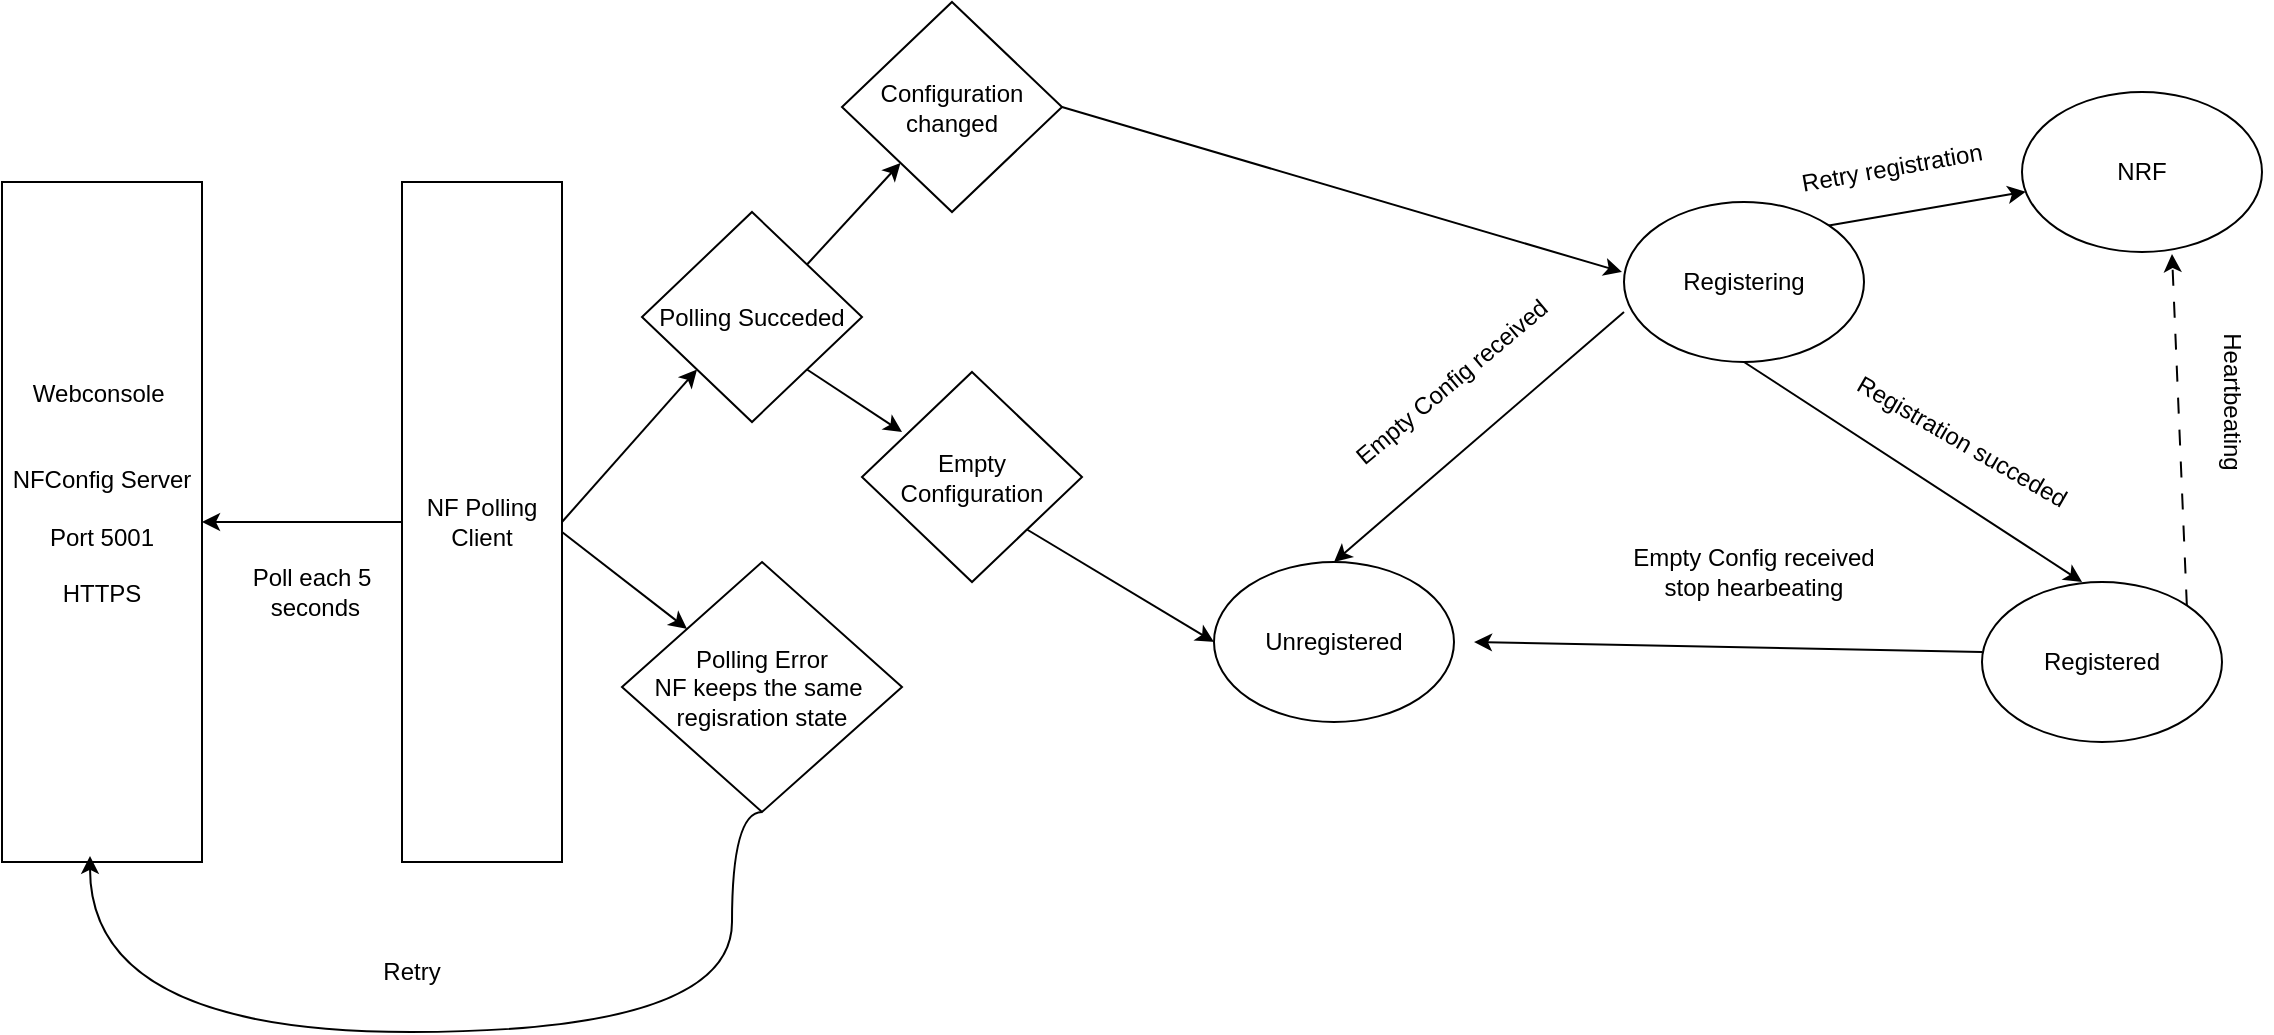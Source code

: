 <mxfile version="28.0.7" pages="2">
  <diagram name="Page-1" id="r1Uy50JJPq3-bZPA-dbG">
    <mxGraphModel grid="1" page="1" gridSize="10" guides="1" tooltips="1" connect="1" arrows="1" fold="1" pageScale="1" pageWidth="1200" pageHeight="1920" math="0" shadow="0">
      <root>
        <mxCell id="0" />
        <mxCell id="1" parent="0" />
        <mxCell id="kKDSX_lHk4O5Mdoj9TMP-30" style="rounded=0;orthogonalLoop=1;jettySize=auto;html=1;exitX=1;exitY=0;exitDx=0;exitDy=0;" edge="1" parent="1" source="e3q2zp0lxhxE8VG6eWqg-1" target="e3q2zp0lxhxE8VG6eWqg-4">
          <mxGeometry relative="1" as="geometry" />
        </mxCell>
        <mxCell id="e3q2zp0lxhxE8VG6eWqg-1" value="Registering" style="ellipse;whiteSpace=wrap;html=1;fillColor=light-dark(#FFFFFF,#999900);" vertex="1" parent="1">
          <mxGeometry x="831" y="135" width="120" height="80" as="geometry" />
        </mxCell>
        <mxCell id="e3q2zp0lxhxE8VG6eWqg-2" value="Registered" style="ellipse;whiteSpace=wrap;html=1;fillColor=light-dark(#FFFFFF,#1A3300);" vertex="1" parent="1">
          <mxGeometry x="1010" y="325" width="120" height="80" as="geometry" />
        </mxCell>
        <mxCell id="e3q2zp0lxhxE8VG6eWqg-3" value="Unregistered" style="ellipse;whiteSpace=wrap;html=1;fillColor=light-dark(#FFFFFF,#CC0000);" vertex="1" parent="1">
          <mxGeometry x="626" y="315" width="120" height="80" as="geometry" />
        </mxCell>
        <mxCell id="e3q2zp0lxhxE8VG6eWqg-4" value="NRF" style="ellipse;whiteSpace=wrap;html=1;fillColor=light-dark(#FFFFFF,#000033);" vertex="1" parent="1">
          <mxGeometry x="1030" y="80" width="120" height="80" as="geometry" />
        </mxCell>
        <mxCell id="e3q2zp0lxhxE8VG6eWqg-15" value="" style="endArrow=classic;html=1;rounded=0;exitX=0;exitY=0.688;exitDx=0;exitDy=0;exitPerimeter=0;entryX=0.5;entryY=0;entryDx=0;entryDy=0;" edge="1" parent="1" source="e3q2zp0lxhxE8VG6eWqg-1" target="e3q2zp0lxhxE8VG6eWqg-3">
          <mxGeometry width="50" height="50" relative="1" as="geometry">
            <mxPoint x="826" y="185" as="sourcePoint" />
            <mxPoint x="616" y="315" as="targetPoint" />
          </mxGeometry>
        </mxCell>
        <mxCell id="e3q2zp0lxhxE8VG6eWqg-16" value="Empty Config received" style="text;strokeColor=none;align=center;fillColor=none;html=1;verticalAlign=middle;whiteSpace=wrap;rounded=0;rotation=-40;" vertex="1" parent="1">
          <mxGeometry x="670" y="205" width="150" height="40" as="geometry" />
        </mxCell>
        <mxCell id="e3q2zp0lxhxE8VG6eWqg-17" value="" style="endArrow=classic;html=1;rounded=0;entryX=0.417;entryY=0;entryDx=0;entryDy=0;entryPerimeter=0;exitX=0.5;exitY=1;exitDx=0;exitDy=0;" edge="1" parent="1" source="e3q2zp0lxhxE8VG6eWqg-1" target="e3q2zp0lxhxE8VG6eWqg-2">
          <mxGeometry width="50" height="50" relative="1" as="geometry">
            <mxPoint x="900" y="220" as="sourcePoint" />
            <mxPoint x="776" y="360" as="targetPoint" />
            <Array as="points" />
          </mxGeometry>
        </mxCell>
        <mxCell id="e3q2zp0lxhxE8VG6eWqg-18" value="Registration succeded" style="text;strokeColor=none;align=center;fillColor=none;html=1;verticalAlign=middle;whiteSpace=wrap;rounded=0;rotation=30;" vertex="1" parent="1">
          <mxGeometry x="920" y="220" width="160" height="70" as="geometry" />
        </mxCell>
        <mxCell id="e3q2zp0lxhxE8VG6eWqg-25" value="" style="endArrow=classic;html=1;rounded=0;" edge="1" parent="1">
          <mxGeometry width="50" height="50" relative="1" as="geometry">
            <mxPoint x="1010" y="360" as="sourcePoint" />
            <mxPoint x="756" y="355" as="targetPoint" />
          </mxGeometry>
        </mxCell>
        <mxCell id="e3q2zp0lxhxE8VG6eWqg-26" value="Empty Config received&lt;br&gt;stop hearbeating" style="text;strokeColor=none;align=center;fillColor=none;html=1;verticalAlign=middle;whiteSpace=wrap;rounded=0;rotation=0;" vertex="1" parent="1">
          <mxGeometry x="821.129" y="300.0" width="150" height="40" as="geometry" />
        </mxCell>
        <mxCell id="kKDSX_lHk4O5Mdoj9TMP-1" value="&lt;div&gt;Webconsole&amp;nbsp;&lt;/div&gt;&lt;div&gt;&lt;br&gt;&lt;/div&gt;&lt;div&gt;&lt;br&gt;&lt;/div&gt;&lt;div&gt;NFConfig Server&lt;/div&gt;&lt;div&gt;&lt;br&gt;&lt;/div&gt;&lt;div&gt;Port 5001&lt;/div&gt;&lt;div&gt;&lt;br&gt;&lt;/div&gt;&lt;div&gt;HTTPS&lt;/div&gt;&lt;div&gt;&lt;br&gt;&lt;/div&gt;&lt;div&gt;&lt;br&gt;&lt;/div&gt;" style="whiteSpace=wrap;html=1;fillColor=light-dark(#FFFFFF,#994C00);" vertex="1" parent="1">
          <mxGeometry x="20" y="125" width="100" height="340" as="geometry" />
        </mxCell>
        <mxCell id="kKDSX_lHk4O5Mdoj9TMP-3" style="edgeStyle=orthogonalEdgeStyle;rounded=0;orthogonalLoop=1;jettySize=auto;html=1;exitX=0;exitY=0.5;exitDx=0;exitDy=0;entryX=1;entryY=0.5;entryDx=0;entryDy=0;" edge="1" parent="1" source="kKDSX_lHk4O5Mdoj9TMP-2" target="kKDSX_lHk4O5Mdoj9TMP-1">
          <mxGeometry relative="1" as="geometry" />
        </mxCell>
        <mxCell id="kKDSX_lHk4O5Mdoj9TMP-11" style="rounded=0;orthogonalLoop=1;jettySize=auto;html=1;exitX=1;exitY=0.5;exitDx=0;exitDy=0;entryX=0;entryY=1;entryDx=0;entryDy=0;" edge="1" parent="1" source="kKDSX_lHk4O5Mdoj9TMP-2" target="kKDSX_lHk4O5Mdoj9TMP-10">
          <mxGeometry relative="1" as="geometry" />
        </mxCell>
        <mxCell id="kKDSX_lHk4O5Mdoj9TMP-2" value="&lt;div&gt;NF Polling&lt;/div&gt;&lt;div&gt;Client&lt;/div&gt;" style="whiteSpace=wrap;html=1;fillColor=light-dark(#FFFFFF,#007FFF);" vertex="1" parent="1">
          <mxGeometry x="220" y="125" width="80" height="340" as="geometry" />
        </mxCell>
        <mxCell id="kKDSX_lHk4O5Mdoj9TMP-4" value="&lt;div&gt;Poll each 5&lt;/div&gt;&lt;div&gt;&amp;nbsp;seconds&lt;/div&gt;" style="text;strokeColor=none;align=center;fillColor=none;html=1;verticalAlign=middle;whiteSpace=wrap;rounded=0;rotation=0;" vertex="1" parent="1">
          <mxGeometry x="100" y="310" width="150" height="40" as="geometry" />
        </mxCell>
        <mxCell id="kKDSX_lHk4O5Mdoj9TMP-27" style="rounded=0;orthogonalLoop=1;jettySize=auto;html=1;exitX=1;exitY=0.5;exitDx=0;exitDy=0;" edge="1" parent="1" source="kKDSX_lHk4O5Mdoj9TMP-5">
          <mxGeometry relative="1" as="geometry">
            <mxPoint x="830" y="170" as="targetPoint" />
          </mxGeometry>
        </mxCell>
        <mxCell id="kKDSX_lHk4O5Mdoj9TMP-5" value="Configuration changed" style="rhombus;whiteSpace=wrap;html=1;fillColor=light-dark(#FFFFFF,#666600);" vertex="1" parent="1">
          <mxGeometry x="440" y="35" width="110" height="105" as="geometry" />
        </mxCell>
        <mxCell id="kKDSX_lHk4O5Mdoj9TMP-6" value="Empty Configuration" style="rhombus;whiteSpace=wrap;html=1;fillColor=light-dark(#FFFFFF,#FFB570);" vertex="1" parent="1">
          <mxGeometry x="450" y="220" width="110" height="105" as="geometry" />
        </mxCell>
        <mxCell id="kKDSX_lHk4O5Mdoj9TMP-7" value="Polling Error&lt;br&gt;NF keeps the same&amp;nbsp; regisration state" style="rhombus;whiteSpace=wrap;html=1;fillColor=light-dark(#FFFFFF,#CC0000);" vertex="1" parent="1">
          <mxGeometry x="330" y="315" width="140" height="125" as="geometry" />
        </mxCell>
        <mxCell id="kKDSX_lHk4O5Mdoj9TMP-21" style="rounded=0;orthogonalLoop=1;jettySize=auto;html=1;exitX=1;exitY=0;exitDx=0;exitDy=0;" edge="1" parent="1" source="kKDSX_lHk4O5Mdoj9TMP-10" target="kKDSX_lHk4O5Mdoj9TMP-5">
          <mxGeometry relative="1" as="geometry" />
        </mxCell>
        <mxCell id="kKDSX_lHk4O5Mdoj9TMP-10" value="Polling Succeded" style="rhombus;whiteSpace=wrap;html=1;fillColor=light-dark(#FFFFFF,#6666FF);" vertex="1" parent="1">
          <mxGeometry x="340" y="140" width="110" height="105" as="geometry" />
        </mxCell>
        <mxCell id="kKDSX_lHk4O5Mdoj9TMP-12" style="rounded=0;orthogonalLoop=1;jettySize=auto;html=1;" edge="1" parent="1" target="kKDSX_lHk4O5Mdoj9TMP-7">
          <mxGeometry relative="1" as="geometry">
            <mxPoint x="300" y="300" as="sourcePoint" />
            <mxPoint x="378" y="270" as="targetPoint" />
          </mxGeometry>
        </mxCell>
        <mxCell id="kKDSX_lHk4O5Mdoj9TMP-19" style="edgeStyle=orthogonalEdgeStyle;rounded=0;orthogonalLoop=1;jettySize=auto;html=1;exitX=0.5;exitY=1;exitDx=0;exitDy=0;curved=1;entryX=0.44;entryY=0.991;entryDx=0;entryDy=0;entryPerimeter=0;" edge="1" parent="1" source="kKDSX_lHk4O5Mdoj9TMP-7" target="kKDSX_lHk4O5Mdoj9TMP-1">
          <mxGeometry relative="1" as="geometry">
            <mxPoint x="170" y="580" as="targetPoint" />
            <mxPoint x="180" y="620" as="sourcePoint" />
            <Array as="points">
              <mxPoint x="385" y="550" />
              <mxPoint x="64" y="550" />
            </Array>
          </mxGeometry>
        </mxCell>
        <mxCell id="kKDSX_lHk4O5Mdoj9TMP-20" value="Retry" style="text;strokeColor=none;align=center;fillColor=none;html=1;verticalAlign=middle;whiteSpace=wrap;rounded=0;rotation=0;" vertex="1" parent="1">
          <mxGeometry x="150" y="500" width="150" height="40" as="geometry" />
        </mxCell>
        <mxCell id="kKDSX_lHk4O5Mdoj9TMP-25" style="rounded=0;orthogonalLoop=1;jettySize=auto;html=1;exitX=1;exitY=1;exitDx=0;exitDy=0;entryX=0.182;entryY=0.286;entryDx=0;entryDy=0;entryPerimeter=0;" edge="1" parent="1" source="kKDSX_lHk4O5Mdoj9TMP-10" target="kKDSX_lHk4O5Mdoj9TMP-6">
          <mxGeometry relative="1" as="geometry" />
        </mxCell>
        <mxCell id="kKDSX_lHk4O5Mdoj9TMP-26" style="rounded=0;orthogonalLoop=1;jettySize=auto;html=1;exitX=1;exitY=1;exitDx=0;exitDy=0;entryX=0;entryY=0.5;entryDx=0;entryDy=0;" edge="1" parent="1" source="kKDSX_lHk4O5Mdoj9TMP-6" target="e3q2zp0lxhxE8VG6eWqg-3">
          <mxGeometry relative="1" as="geometry" />
        </mxCell>
        <mxCell id="kKDSX_lHk4O5Mdoj9TMP-31" style="edgeStyle=none;rounded=0;orthogonalLoop=1;jettySize=auto;html=1;exitX=1;exitY=0;exitDx=0;exitDy=0;entryX=0.625;entryY=1.013;entryDx=0;entryDy=0;entryPerimeter=0;dashed=1;dashPattern=8 8;" edge="1" parent="1" source="e3q2zp0lxhxE8VG6eWqg-2" target="e3q2zp0lxhxE8VG6eWqg-4">
          <mxGeometry relative="1" as="geometry" />
        </mxCell>
        <mxCell id="kKDSX_lHk4O5Mdoj9TMP-32" value="Retry registration" style="text;strokeColor=none;align=center;fillColor=none;html=1;verticalAlign=middle;whiteSpace=wrap;rounded=0;rotation=-10;" vertex="1" parent="1">
          <mxGeometry x="890" y="100" width="150" height="35" as="geometry" />
        </mxCell>
        <mxCell id="kKDSX_lHk4O5Mdoj9TMP-33" value="Heartbeating" style="text;strokeColor=none;align=center;fillColor=none;html=1;verticalAlign=middle;whiteSpace=wrap;rounded=0;rotation=90;" vertex="1" parent="1">
          <mxGeometry x="1060" y="215" width="150" height="40" as="geometry" />
        </mxCell>
      </root>
    </mxGraphModel>
  </diagram>
  <diagram id="vsrDisjA-E4S4gOMcf5F" name="Page-2">
    <mxGraphModel dx="1590" dy="779" grid="1" gridSize="10" guides="1" tooltips="1" connect="1" arrows="1" fold="1" page="1" pageScale="1" pageWidth="1200" pageHeight="1920" math="0" shadow="0">
      <root>
        <mxCell id="0" />
        <mxCell id="1" parent="0" />
      </root>
    </mxGraphModel>
  </diagram>
</mxfile>
